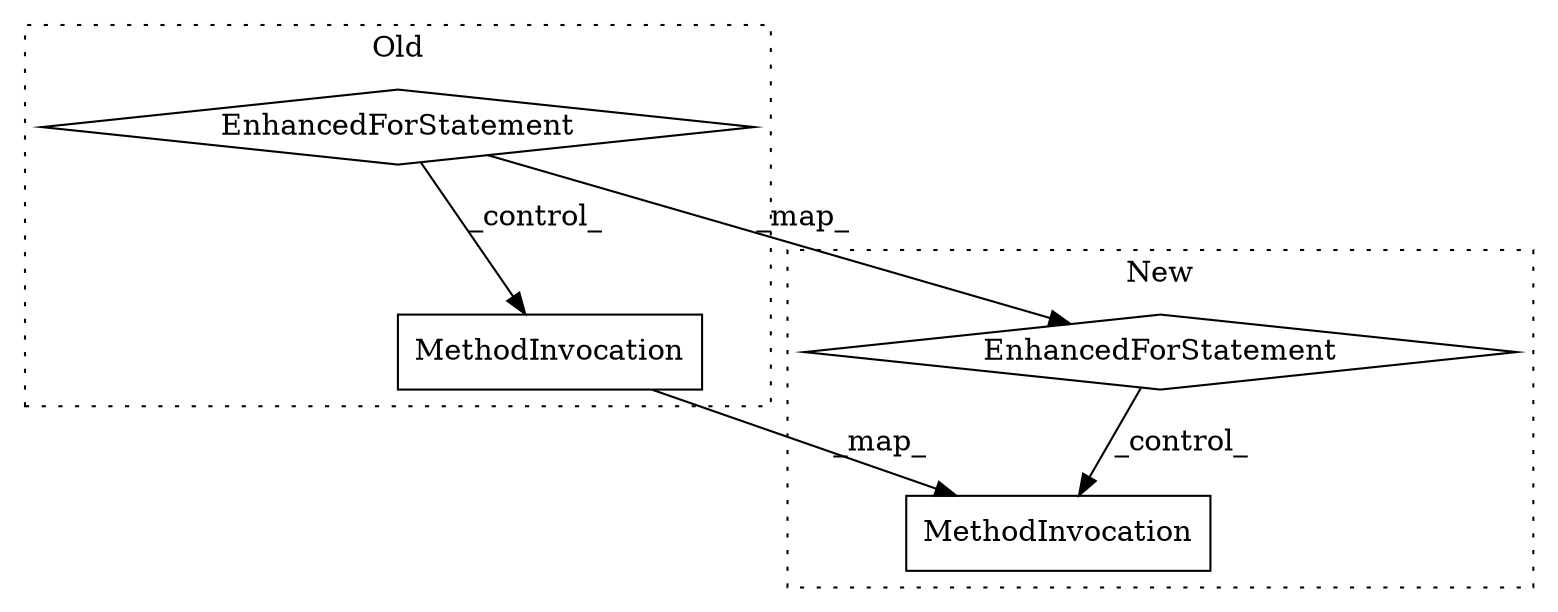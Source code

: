 digraph G {
subgraph cluster0 {
2 [label="MethodInvocation" a="32" s="5886,5932" l="22,1" shape="box"];
4 [label="EnhancedForStatement" a="70" s="5736,5763" l="5,2" shape="diamond"];
label = "Old";
style="dotted";
}
subgraph cluster1 {
1 [label="MethodInvocation" a="32" s="6693,6732" l="15,1" shape="box"];
3 [label="EnhancedForStatement" a="70" s="5546,5589" l="5,2" shape="diamond"];
label = "New";
style="dotted";
}
2 -> 1 [label="_map_"];
3 -> 1 [label="_control_"];
4 -> 3 [label="_map_"];
4 -> 2 [label="_control_"];
}